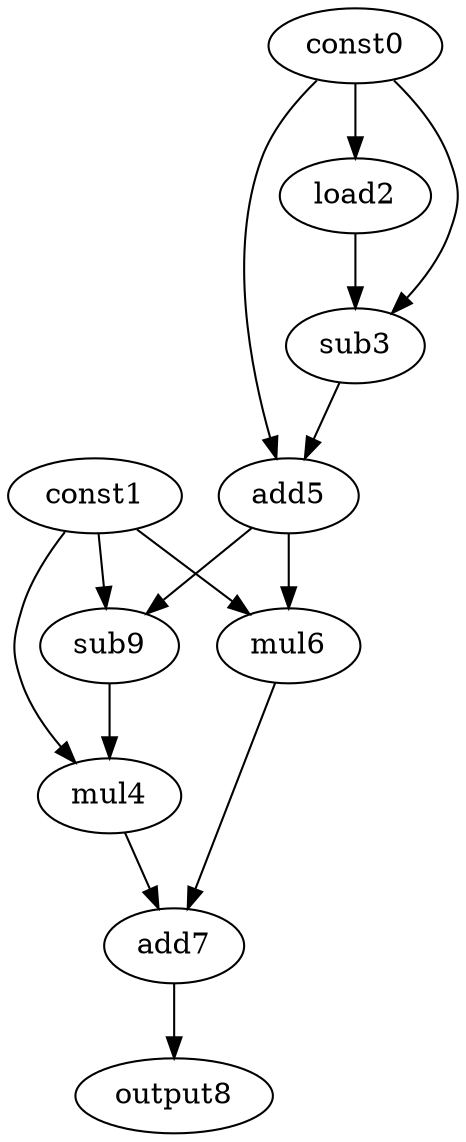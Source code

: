 digraph G { 
const0[opcode=const]; 
const1[opcode=const]; 
load2[opcode=load]; 
sub3[opcode=sub]; 
mul4[opcode=mul]; 
add5[opcode=add]; 
mul6[opcode=mul]; 
add7[opcode=add]; 
output8[opcode=output]; 
sub9[opcode=sub]; 
const0->load2[operand=0];
const0->sub3[operand=0];
load2->sub3[operand=1];
const0->add5[operand=0];
sub3->add5[operand=1];
const1->mul6[operand=0];
add5->mul6[operand=1];
const1->sub9[operand=0];
add5->sub9[operand=1];
const1->mul4[operand=0];
sub9->mul4[operand=1];
mul4->add7[operand=0];
mul6->add7[operand=1];
add7->output8[operand=0];
}
